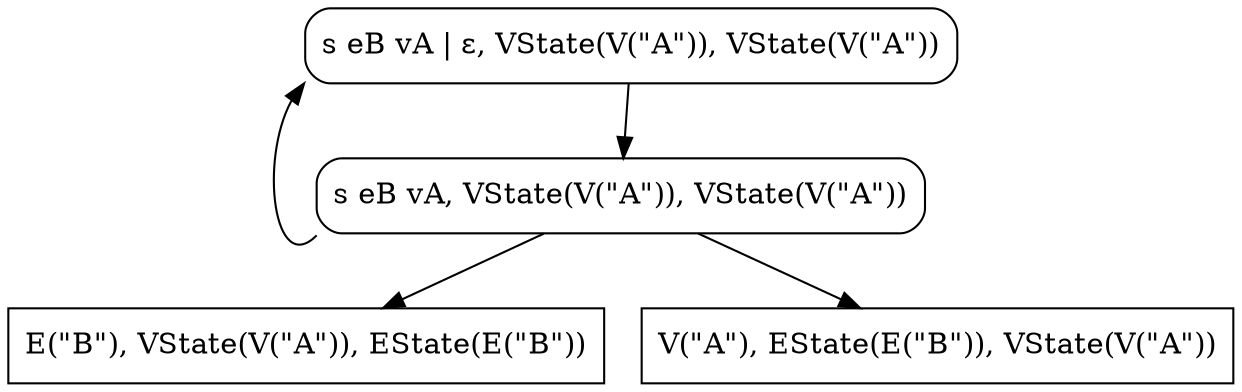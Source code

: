digraph {
"s eB vA  | eps, VState(V(\"A\")), VState(V(\"A\"))" [label="s eB vA | ε, VState(V(\"A\")), VState(V(\"A\"))", shape=box, style=rounded, width=0.75, height=0.5, ordering=""]
"s eB vA, VState(V(\"A\")), VState(V(\"A\"))" [label="s eB vA, VState(V(\"A\")), VState(V(\"A\"))", shape=box, style=rounded, width=0.75, height=0.5, ordering=""]
"s eB vA, VState(V(\"A\")), VState(V(\"A\"))":sw -> "s eB vA  | eps, VState(V(\"A\")), VState(V(\"A\"))":sw
"E(\"B\"), VState(V(\"A\")), EState(E(\"B\"))" [label="E(\"B\"), VState(V(\"A\")), EState(E(\"B\"))", shape=box, style="", width=0.75, height=0.5, ordering=""]
"s eB vA, VState(V(\"A\")), VState(V(\"A\"))"-> "E(\"B\"), VState(V(\"A\")), EState(E(\"B\"))"
"V(\"A\"), EState(E(\"B\")), VState(V(\"A\"))" [label="V(\"A\"), EState(E(\"B\")), VState(V(\"A\"))", shape=box, style="", width=0.75, height=0.5, ordering=""]
"s eB vA, VState(V(\"A\")), VState(V(\"A\"))" -> "V(\"A\"), EState(E(\"B\")), VState(V(\"A\"))"
"s eB vA  | eps, VState(V(\"A\")), VState(V(\"A\"))" -> "s eB vA, VState(V(\"A\")), VState(V(\"A\"))"
}

